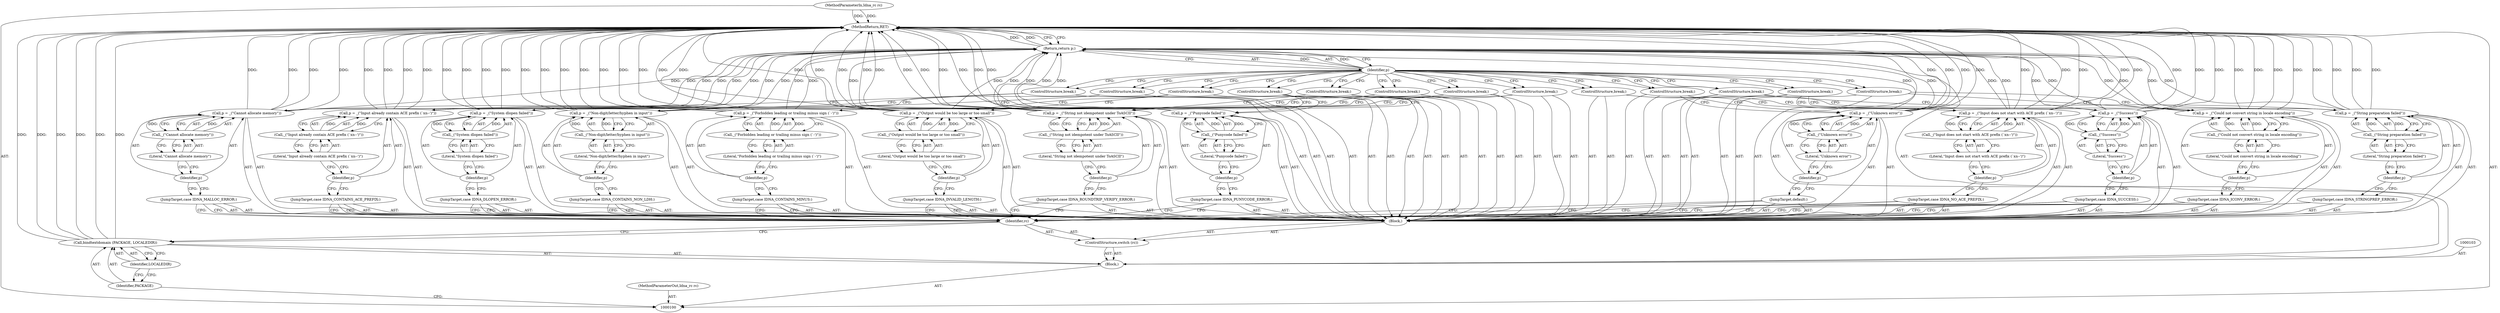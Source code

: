 digraph "0_savannah_2e97c2796581c27213962c77f5a8571a598f9a2e" {
"1000190" [label="(MethodReturn,RET)"];
"1000101" [label="(MethodParameterIn,Idna_rc rc)"];
"1000212" [label="(MethodParameterOut,Idna_rc rc)"];
"1000113" [label="(Call,_(\"Success\"))"];
"1000114" [label="(Literal,\"Success\")"];
"1000111" [label="(Call,p = _(\"Success\"))"];
"1000112" [label="(Identifier,p)"];
"1000115" [label="(ControlStructure,break;)"];
"1000116" [label="(JumpTarget,case IDNA_STRINGPREP_ERROR:)"];
"1000119" [label="(Call,_(\"String preparation failed\"))"];
"1000120" [label="(Literal,\"String preparation failed\")"];
"1000117" [label="(Call,p = _(\"String preparation failed\"))"];
"1000118" [label="(Identifier,p)"];
"1000121" [label="(ControlStructure,break;)"];
"1000122" [label="(JumpTarget,case IDNA_PUNYCODE_ERROR:)"];
"1000125" [label="(Call,_(\"Punycode failed\"))"];
"1000126" [label="(Literal,\"Punycode failed\")"];
"1000123" [label="(Call,p = _(\"Punycode failed\"))"];
"1000124" [label="(Identifier,p)"];
"1000127" [label="(ControlStructure,break;)"];
"1000102" [label="(Block,)"];
"1000128" [label="(JumpTarget,case IDNA_CONTAINS_NON_LDH:)"];
"1000131" [label="(Call,_(\"Non-digit/letter/hyphen in input\"))"];
"1000132" [label="(Literal,\"Non-digit/letter/hyphen in input\")"];
"1000129" [label="(Call,p = _(\"Non-digit/letter/hyphen in input\"))"];
"1000130" [label="(Identifier,p)"];
"1000133" [label="(ControlStructure,break;)"];
"1000134" [label="(JumpTarget,case IDNA_CONTAINS_MINUS:)"];
"1000137" [label="(Call,_(\"Forbidden leading or trailing minus sign (`-')\"))"];
"1000138" [label="(Literal,\"Forbidden leading or trailing minus sign (`-')\")"];
"1000135" [label="(Call,p = _(\"Forbidden leading or trailing minus sign (`-')\"))"];
"1000136" [label="(Identifier,p)"];
"1000139" [label="(ControlStructure,break;)"];
"1000140" [label="(JumpTarget,case IDNA_INVALID_LENGTH:)"];
"1000143" [label="(Call,_(\"Output would be too large or too small\"))"];
"1000144" [label="(Literal,\"Output would be too large or too small\")"];
"1000141" [label="(Call,p = _(\"Output would be too large or too small\"))"];
"1000142" [label="(Identifier,p)"];
"1000145" [label="(ControlStructure,break;)"];
"1000146" [label="(JumpTarget,case IDNA_NO_ACE_PREFIX:)"];
"1000149" [label="(Call,_(\"Input does not start with ACE prefix (`xn--')\"))"];
"1000150" [label="(Literal,\"Input does not start with ACE prefix (`xn--')\")"];
"1000147" [label="(Call,p = _(\"Input does not start with ACE prefix (`xn--')\"))"];
"1000148" [label="(Identifier,p)"];
"1000151" [label="(ControlStructure,break;)"];
"1000152" [label="(JumpTarget,case IDNA_ROUNDTRIP_VERIFY_ERROR:)"];
"1000155" [label="(Call,_(\"String not idempotent under ToASCII\"))"];
"1000156" [label="(Literal,\"String not idempotent under ToASCII\")"];
"1000153" [label="(Call,p = _(\"String not idempotent under ToASCII\"))"];
"1000154" [label="(Identifier,p)"];
"1000157" [label="(ControlStructure,break;)"];
"1000158" [label="(JumpTarget,case IDNA_CONTAINS_ACE_PREFIX:)"];
"1000161" [label="(Call,_(\"Input already contain ACE prefix (`xn--')\"))"];
"1000162" [label="(Literal,\"Input already contain ACE prefix (`xn--')\")"];
"1000159" [label="(Call,p = _(\"Input already contain ACE prefix (`xn--')\"))"];
"1000160" [label="(Identifier,p)"];
"1000163" [label="(ControlStructure,break;)"];
"1000164" [label="(JumpTarget,case IDNA_ICONV_ERROR:)"];
"1000167" [label="(Call,_(\"Could not convert string in locale encoding\"))"];
"1000168" [label="(Literal,\"Could not convert string in locale encoding\")"];
"1000165" [label="(Call,p = _(\"Could not convert string in locale encoding\"))"];
"1000166" [label="(Identifier,p)"];
"1000169" [label="(ControlStructure,break;)"];
"1000170" [label="(JumpTarget,case IDNA_MALLOC_ERROR:)"];
"1000105" [label="(Identifier,PACKAGE)"];
"1000104" [label="(Call,bindtextdomain (PACKAGE, LOCALEDIR))"];
"1000106" [label="(Identifier,LOCALEDIR)"];
"1000173" [label="(Call,_(\"Cannot allocate memory\"))"];
"1000174" [label="(Literal,\"Cannot allocate memory\")"];
"1000171" [label="(Call,p = _(\"Cannot allocate memory\"))"];
"1000172" [label="(Identifier,p)"];
"1000175" [label="(ControlStructure,break;)"];
"1000176" [label="(JumpTarget,case IDNA_DLOPEN_ERROR:)"];
"1000179" [label="(Call,_(\"System dlopen failed\"))"];
"1000180" [label="(Literal,\"System dlopen failed\")"];
"1000177" [label="(Call,p = _(\"System dlopen failed\"))"];
"1000178" [label="(Identifier,p)"];
"1000181" [label="(ControlStructure,break;)"];
"1000182" [label="(JumpTarget,default:)"];
"1000185" [label="(Call,_(\"Unknown error\"))"];
"1000186" [label="(Literal,\"Unknown error\")"];
"1000183" [label="(Call,p = _(\"Unknown error\"))"];
"1000184" [label="(Identifier,p)"];
"1000187" [label="(ControlStructure,break;)"];
"1000188" [label="(Return,return p;)"];
"1000189" [label="(Identifier,p)"];
"1000108" [label="(Identifier,rc)"];
"1000107" [label="(ControlStructure,switch (rc))"];
"1000109" [label="(Block,)"];
"1000110" [label="(JumpTarget,case IDNA_SUCCESS:)"];
"1000190" -> "1000100"  [label="AST: "];
"1000190" -> "1000188"  [label="CFG: "];
"1000188" -> "1000190"  [label="DDG: "];
"1000129" -> "1000190"  [label="DDG: "];
"1000129" -> "1000190"  [label="DDG: "];
"1000123" -> "1000190"  [label="DDG: "];
"1000123" -> "1000190"  [label="DDG: "];
"1000183" -> "1000190"  [label="DDG: "];
"1000183" -> "1000190"  [label="DDG: "];
"1000104" -> "1000190"  [label="DDG: "];
"1000104" -> "1000190"  [label="DDG: "];
"1000104" -> "1000190"  [label="DDG: "];
"1000159" -> "1000190"  [label="DDG: "];
"1000159" -> "1000190"  [label="DDG: "];
"1000117" -> "1000190"  [label="DDG: "];
"1000117" -> "1000190"  [label="DDG: "];
"1000111" -> "1000190"  [label="DDG: "];
"1000111" -> "1000190"  [label="DDG: "];
"1000153" -> "1000190"  [label="DDG: "];
"1000153" -> "1000190"  [label="DDG: "];
"1000177" -> "1000190"  [label="DDG: "];
"1000177" -> "1000190"  [label="DDG: "];
"1000171" -> "1000190"  [label="DDG: "];
"1000171" -> "1000190"  [label="DDG: "];
"1000141" -> "1000190"  [label="DDG: "];
"1000141" -> "1000190"  [label="DDG: "];
"1000165" -> "1000190"  [label="DDG: "];
"1000165" -> "1000190"  [label="DDG: "];
"1000147" -> "1000190"  [label="DDG: "];
"1000147" -> "1000190"  [label="DDG: "];
"1000101" -> "1000190"  [label="DDG: "];
"1000135" -> "1000190"  [label="DDG: "];
"1000135" -> "1000190"  [label="DDG: "];
"1000101" -> "1000100"  [label="AST: "];
"1000101" -> "1000190"  [label="DDG: "];
"1000212" -> "1000100"  [label="AST: "];
"1000113" -> "1000111"  [label="AST: "];
"1000113" -> "1000114"  [label="CFG: "];
"1000114" -> "1000113"  [label="AST: "];
"1000111" -> "1000113"  [label="CFG: "];
"1000113" -> "1000111"  [label="DDG: "];
"1000114" -> "1000113"  [label="AST: "];
"1000114" -> "1000112"  [label="CFG: "];
"1000113" -> "1000114"  [label="CFG: "];
"1000111" -> "1000109"  [label="AST: "];
"1000111" -> "1000113"  [label="CFG: "];
"1000112" -> "1000111"  [label="AST: "];
"1000113" -> "1000111"  [label="AST: "];
"1000115" -> "1000111"  [label="CFG: "];
"1000111" -> "1000190"  [label="DDG: "];
"1000111" -> "1000190"  [label="DDG: "];
"1000113" -> "1000111"  [label="DDG: "];
"1000111" -> "1000188"  [label="DDG: "];
"1000112" -> "1000111"  [label="AST: "];
"1000112" -> "1000110"  [label="CFG: "];
"1000114" -> "1000112"  [label="CFG: "];
"1000115" -> "1000109"  [label="AST: "];
"1000115" -> "1000111"  [label="CFG: "];
"1000189" -> "1000115"  [label="CFG: "];
"1000116" -> "1000109"  [label="AST: "];
"1000116" -> "1000108"  [label="CFG: "];
"1000118" -> "1000116"  [label="CFG: "];
"1000119" -> "1000117"  [label="AST: "];
"1000119" -> "1000120"  [label="CFG: "];
"1000120" -> "1000119"  [label="AST: "];
"1000117" -> "1000119"  [label="CFG: "];
"1000119" -> "1000117"  [label="DDG: "];
"1000120" -> "1000119"  [label="AST: "];
"1000120" -> "1000118"  [label="CFG: "];
"1000119" -> "1000120"  [label="CFG: "];
"1000117" -> "1000109"  [label="AST: "];
"1000117" -> "1000119"  [label="CFG: "];
"1000118" -> "1000117"  [label="AST: "];
"1000119" -> "1000117"  [label="AST: "];
"1000121" -> "1000117"  [label="CFG: "];
"1000117" -> "1000190"  [label="DDG: "];
"1000117" -> "1000190"  [label="DDG: "];
"1000119" -> "1000117"  [label="DDG: "];
"1000117" -> "1000188"  [label="DDG: "];
"1000118" -> "1000117"  [label="AST: "];
"1000118" -> "1000116"  [label="CFG: "];
"1000120" -> "1000118"  [label="CFG: "];
"1000121" -> "1000109"  [label="AST: "];
"1000121" -> "1000117"  [label="CFG: "];
"1000189" -> "1000121"  [label="CFG: "];
"1000122" -> "1000109"  [label="AST: "];
"1000122" -> "1000108"  [label="CFG: "];
"1000124" -> "1000122"  [label="CFG: "];
"1000125" -> "1000123"  [label="AST: "];
"1000125" -> "1000126"  [label="CFG: "];
"1000126" -> "1000125"  [label="AST: "];
"1000123" -> "1000125"  [label="CFG: "];
"1000125" -> "1000123"  [label="DDG: "];
"1000126" -> "1000125"  [label="AST: "];
"1000126" -> "1000124"  [label="CFG: "];
"1000125" -> "1000126"  [label="CFG: "];
"1000123" -> "1000109"  [label="AST: "];
"1000123" -> "1000125"  [label="CFG: "];
"1000124" -> "1000123"  [label="AST: "];
"1000125" -> "1000123"  [label="AST: "];
"1000127" -> "1000123"  [label="CFG: "];
"1000123" -> "1000190"  [label="DDG: "];
"1000123" -> "1000190"  [label="DDG: "];
"1000125" -> "1000123"  [label="DDG: "];
"1000123" -> "1000188"  [label="DDG: "];
"1000124" -> "1000123"  [label="AST: "];
"1000124" -> "1000122"  [label="CFG: "];
"1000126" -> "1000124"  [label="CFG: "];
"1000127" -> "1000109"  [label="AST: "];
"1000127" -> "1000123"  [label="CFG: "];
"1000189" -> "1000127"  [label="CFG: "];
"1000102" -> "1000100"  [label="AST: "];
"1000103" -> "1000102"  [label="AST: "];
"1000104" -> "1000102"  [label="AST: "];
"1000107" -> "1000102"  [label="AST: "];
"1000188" -> "1000102"  [label="AST: "];
"1000128" -> "1000109"  [label="AST: "];
"1000128" -> "1000108"  [label="CFG: "];
"1000130" -> "1000128"  [label="CFG: "];
"1000131" -> "1000129"  [label="AST: "];
"1000131" -> "1000132"  [label="CFG: "];
"1000132" -> "1000131"  [label="AST: "];
"1000129" -> "1000131"  [label="CFG: "];
"1000131" -> "1000129"  [label="DDG: "];
"1000132" -> "1000131"  [label="AST: "];
"1000132" -> "1000130"  [label="CFG: "];
"1000131" -> "1000132"  [label="CFG: "];
"1000129" -> "1000109"  [label="AST: "];
"1000129" -> "1000131"  [label="CFG: "];
"1000130" -> "1000129"  [label="AST: "];
"1000131" -> "1000129"  [label="AST: "];
"1000133" -> "1000129"  [label="CFG: "];
"1000129" -> "1000190"  [label="DDG: "];
"1000129" -> "1000190"  [label="DDG: "];
"1000131" -> "1000129"  [label="DDG: "];
"1000129" -> "1000188"  [label="DDG: "];
"1000130" -> "1000129"  [label="AST: "];
"1000130" -> "1000128"  [label="CFG: "];
"1000132" -> "1000130"  [label="CFG: "];
"1000133" -> "1000109"  [label="AST: "];
"1000133" -> "1000129"  [label="CFG: "];
"1000189" -> "1000133"  [label="CFG: "];
"1000134" -> "1000109"  [label="AST: "];
"1000134" -> "1000108"  [label="CFG: "];
"1000136" -> "1000134"  [label="CFG: "];
"1000137" -> "1000135"  [label="AST: "];
"1000137" -> "1000138"  [label="CFG: "];
"1000138" -> "1000137"  [label="AST: "];
"1000135" -> "1000137"  [label="CFG: "];
"1000137" -> "1000135"  [label="DDG: "];
"1000138" -> "1000137"  [label="AST: "];
"1000138" -> "1000136"  [label="CFG: "];
"1000137" -> "1000138"  [label="CFG: "];
"1000135" -> "1000109"  [label="AST: "];
"1000135" -> "1000137"  [label="CFG: "];
"1000136" -> "1000135"  [label="AST: "];
"1000137" -> "1000135"  [label="AST: "];
"1000139" -> "1000135"  [label="CFG: "];
"1000135" -> "1000190"  [label="DDG: "];
"1000135" -> "1000190"  [label="DDG: "];
"1000137" -> "1000135"  [label="DDG: "];
"1000135" -> "1000188"  [label="DDG: "];
"1000136" -> "1000135"  [label="AST: "];
"1000136" -> "1000134"  [label="CFG: "];
"1000138" -> "1000136"  [label="CFG: "];
"1000139" -> "1000109"  [label="AST: "];
"1000139" -> "1000135"  [label="CFG: "];
"1000189" -> "1000139"  [label="CFG: "];
"1000140" -> "1000109"  [label="AST: "];
"1000140" -> "1000108"  [label="CFG: "];
"1000142" -> "1000140"  [label="CFG: "];
"1000143" -> "1000141"  [label="AST: "];
"1000143" -> "1000144"  [label="CFG: "];
"1000144" -> "1000143"  [label="AST: "];
"1000141" -> "1000143"  [label="CFG: "];
"1000143" -> "1000141"  [label="DDG: "];
"1000144" -> "1000143"  [label="AST: "];
"1000144" -> "1000142"  [label="CFG: "];
"1000143" -> "1000144"  [label="CFG: "];
"1000141" -> "1000109"  [label="AST: "];
"1000141" -> "1000143"  [label="CFG: "];
"1000142" -> "1000141"  [label="AST: "];
"1000143" -> "1000141"  [label="AST: "];
"1000145" -> "1000141"  [label="CFG: "];
"1000141" -> "1000190"  [label="DDG: "];
"1000141" -> "1000190"  [label="DDG: "];
"1000143" -> "1000141"  [label="DDG: "];
"1000141" -> "1000188"  [label="DDG: "];
"1000142" -> "1000141"  [label="AST: "];
"1000142" -> "1000140"  [label="CFG: "];
"1000144" -> "1000142"  [label="CFG: "];
"1000145" -> "1000109"  [label="AST: "];
"1000145" -> "1000141"  [label="CFG: "];
"1000189" -> "1000145"  [label="CFG: "];
"1000146" -> "1000109"  [label="AST: "];
"1000146" -> "1000108"  [label="CFG: "];
"1000148" -> "1000146"  [label="CFG: "];
"1000149" -> "1000147"  [label="AST: "];
"1000149" -> "1000150"  [label="CFG: "];
"1000150" -> "1000149"  [label="AST: "];
"1000147" -> "1000149"  [label="CFG: "];
"1000149" -> "1000147"  [label="DDG: "];
"1000150" -> "1000149"  [label="AST: "];
"1000150" -> "1000148"  [label="CFG: "];
"1000149" -> "1000150"  [label="CFG: "];
"1000147" -> "1000109"  [label="AST: "];
"1000147" -> "1000149"  [label="CFG: "];
"1000148" -> "1000147"  [label="AST: "];
"1000149" -> "1000147"  [label="AST: "];
"1000151" -> "1000147"  [label="CFG: "];
"1000147" -> "1000190"  [label="DDG: "];
"1000147" -> "1000190"  [label="DDG: "];
"1000149" -> "1000147"  [label="DDG: "];
"1000147" -> "1000188"  [label="DDG: "];
"1000148" -> "1000147"  [label="AST: "];
"1000148" -> "1000146"  [label="CFG: "];
"1000150" -> "1000148"  [label="CFG: "];
"1000151" -> "1000109"  [label="AST: "];
"1000151" -> "1000147"  [label="CFG: "];
"1000189" -> "1000151"  [label="CFG: "];
"1000152" -> "1000109"  [label="AST: "];
"1000152" -> "1000108"  [label="CFG: "];
"1000154" -> "1000152"  [label="CFG: "];
"1000155" -> "1000153"  [label="AST: "];
"1000155" -> "1000156"  [label="CFG: "];
"1000156" -> "1000155"  [label="AST: "];
"1000153" -> "1000155"  [label="CFG: "];
"1000155" -> "1000153"  [label="DDG: "];
"1000156" -> "1000155"  [label="AST: "];
"1000156" -> "1000154"  [label="CFG: "];
"1000155" -> "1000156"  [label="CFG: "];
"1000153" -> "1000109"  [label="AST: "];
"1000153" -> "1000155"  [label="CFG: "];
"1000154" -> "1000153"  [label="AST: "];
"1000155" -> "1000153"  [label="AST: "];
"1000157" -> "1000153"  [label="CFG: "];
"1000153" -> "1000190"  [label="DDG: "];
"1000153" -> "1000190"  [label="DDG: "];
"1000155" -> "1000153"  [label="DDG: "];
"1000153" -> "1000188"  [label="DDG: "];
"1000154" -> "1000153"  [label="AST: "];
"1000154" -> "1000152"  [label="CFG: "];
"1000156" -> "1000154"  [label="CFG: "];
"1000157" -> "1000109"  [label="AST: "];
"1000157" -> "1000153"  [label="CFG: "];
"1000189" -> "1000157"  [label="CFG: "];
"1000158" -> "1000109"  [label="AST: "];
"1000158" -> "1000108"  [label="CFG: "];
"1000160" -> "1000158"  [label="CFG: "];
"1000161" -> "1000159"  [label="AST: "];
"1000161" -> "1000162"  [label="CFG: "];
"1000162" -> "1000161"  [label="AST: "];
"1000159" -> "1000161"  [label="CFG: "];
"1000161" -> "1000159"  [label="DDG: "];
"1000162" -> "1000161"  [label="AST: "];
"1000162" -> "1000160"  [label="CFG: "];
"1000161" -> "1000162"  [label="CFG: "];
"1000159" -> "1000109"  [label="AST: "];
"1000159" -> "1000161"  [label="CFG: "];
"1000160" -> "1000159"  [label="AST: "];
"1000161" -> "1000159"  [label="AST: "];
"1000163" -> "1000159"  [label="CFG: "];
"1000159" -> "1000190"  [label="DDG: "];
"1000159" -> "1000190"  [label="DDG: "];
"1000161" -> "1000159"  [label="DDG: "];
"1000159" -> "1000188"  [label="DDG: "];
"1000160" -> "1000159"  [label="AST: "];
"1000160" -> "1000158"  [label="CFG: "];
"1000162" -> "1000160"  [label="CFG: "];
"1000163" -> "1000109"  [label="AST: "];
"1000163" -> "1000159"  [label="CFG: "];
"1000189" -> "1000163"  [label="CFG: "];
"1000164" -> "1000109"  [label="AST: "];
"1000164" -> "1000108"  [label="CFG: "];
"1000166" -> "1000164"  [label="CFG: "];
"1000167" -> "1000165"  [label="AST: "];
"1000167" -> "1000168"  [label="CFG: "];
"1000168" -> "1000167"  [label="AST: "];
"1000165" -> "1000167"  [label="CFG: "];
"1000167" -> "1000165"  [label="DDG: "];
"1000168" -> "1000167"  [label="AST: "];
"1000168" -> "1000166"  [label="CFG: "];
"1000167" -> "1000168"  [label="CFG: "];
"1000165" -> "1000109"  [label="AST: "];
"1000165" -> "1000167"  [label="CFG: "];
"1000166" -> "1000165"  [label="AST: "];
"1000167" -> "1000165"  [label="AST: "];
"1000169" -> "1000165"  [label="CFG: "];
"1000165" -> "1000190"  [label="DDG: "];
"1000165" -> "1000190"  [label="DDG: "];
"1000167" -> "1000165"  [label="DDG: "];
"1000165" -> "1000188"  [label="DDG: "];
"1000166" -> "1000165"  [label="AST: "];
"1000166" -> "1000164"  [label="CFG: "];
"1000168" -> "1000166"  [label="CFG: "];
"1000169" -> "1000109"  [label="AST: "];
"1000169" -> "1000165"  [label="CFG: "];
"1000189" -> "1000169"  [label="CFG: "];
"1000170" -> "1000109"  [label="AST: "];
"1000170" -> "1000108"  [label="CFG: "];
"1000172" -> "1000170"  [label="CFG: "];
"1000105" -> "1000104"  [label="AST: "];
"1000105" -> "1000100"  [label="CFG: "];
"1000106" -> "1000105"  [label="CFG: "];
"1000104" -> "1000102"  [label="AST: "];
"1000104" -> "1000106"  [label="CFG: "];
"1000105" -> "1000104"  [label="AST: "];
"1000106" -> "1000104"  [label="AST: "];
"1000108" -> "1000104"  [label="CFG: "];
"1000104" -> "1000190"  [label="DDG: "];
"1000104" -> "1000190"  [label="DDG: "];
"1000104" -> "1000190"  [label="DDG: "];
"1000106" -> "1000104"  [label="AST: "];
"1000106" -> "1000105"  [label="CFG: "];
"1000104" -> "1000106"  [label="CFG: "];
"1000173" -> "1000171"  [label="AST: "];
"1000173" -> "1000174"  [label="CFG: "];
"1000174" -> "1000173"  [label="AST: "];
"1000171" -> "1000173"  [label="CFG: "];
"1000173" -> "1000171"  [label="DDG: "];
"1000174" -> "1000173"  [label="AST: "];
"1000174" -> "1000172"  [label="CFG: "];
"1000173" -> "1000174"  [label="CFG: "];
"1000171" -> "1000109"  [label="AST: "];
"1000171" -> "1000173"  [label="CFG: "];
"1000172" -> "1000171"  [label="AST: "];
"1000173" -> "1000171"  [label="AST: "];
"1000175" -> "1000171"  [label="CFG: "];
"1000171" -> "1000190"  [label="DDG: "];
"1000171" -> "1000190"  [label="DDG: "];
"1000173" -> "1000171"  [label="DDG: "];
"1000171" -> "1000188"  [label="DDG: "];
"1000172" -> "1000171"  [label="AST: "];
"1000172" -> "1000170"  [label="CFG: "];
"1000174" -> "1000172"  [label="CFG: "];
"1000175" -> "1000109"  [label="AST: "];
"1000175" -> "1000171"  [label="CFG: "];
"1000189" -> "1000175"  [label="CFG: "];
"1000176" -> "1000109"  [label="AST: "];
"1000176" -> "1000108"  [label="CFG: "];
"1000178" -> "1000176"  [label="CFG: "];
"1000179" -> "1000177"  [label="AST: "];
"1000179" -> "1000180"  [label="CFG: "];
"1000180" -> "1000179"  [label="AST: "];
"1000177" -> "1000179"  [label="CFG: "];
"1000179" -> "1000177"  [label="DDG: "];
"1000180" -> "1000179"  [label="AST: "];
"1000180" -> "1000178"  [label="CFG: "];
"1000179" -> "1000180"  [label="CFG: "];
"1000177" -> "1000109"  [label="AST: "];
"1000177" -> "1000179"  [label="CFG: "];
"1000178" -> "1000177"  [label="AST: "];
"1000179" -> "1000177"  [label="AST: "];
"1000181" -> "1000177"  [label="CFG: "];
"1000177" -> "1000190"  [label="DDG: "];
"1000177" -> "1000190"  [label="DDG: "];
"1000179" -> "1000177"  [label="DDG: "];
"1000177" -> "1000188"  [label="DDG: "];
"1000178" -> "1000177"  [label="AST: "];
"1000178" -> "1000176"  [label="CFG: "];
"1000180" -> "1000178"  [label="CFG: "];
"1000181" -> "1000109"  [label="AST: "];
"1000181" -> "1000177"  [label="CFG: "];
"1000189" -> "1000181"  [label="CFG: "];
"1000182" -> "1000109"  [label="AST: "];
"1000182" -> "1000108"  [label="CFG: "];
"1000184" -> "1000182"  [label="CFG: "];
"1000185" -> "1000183"  [label="AST: "];
"1000185" -> "1000186"  [label="CFG: "];
"1000186" -> "1000185"  [label="AST: "];
"1000183" -> "1000185"  [label="CFG: "];
"1000185" -> "1000183"  [label="DDG: "];
"1000186" -> "1000185"  [label="AST: "];
"1000186" -> "1000184"  [label="CFG: "];
"1000185" -> "1000186"  [label="CFG: "];
"1000183" -> "1000109"  [label="AST: "];
"1000183" -> "1000185"  [label="CFG: "];
"1000184" -> "1000183"  [label="AST: "];
"1000185" -> "1000183"  [label="AST: "];
"1000187" -> "1000183"  [label="CFG: "];
"1000183" -> "1000190"  [label="DDG: "];
"1000183" -> "1000190"  [label="DDG: "];
"1000185" -> "1000183"  [label="DDG: "];
"1000183" -> "1000188"  [label="DDG: "];
"1000184" -> "1000183"  [label="AST: "];
"1000184" -> "1000182"  [label="CFG: "];
"1000186" -> "1000184"  [label="CFG: "];
"1000187" -> "1000109"  [label="AST: "];
"1000187" -> "1000183"  [label="CFG: "];
"1000189" -> "1000187"  [label="CFG: "];
"1000188" -> "1000102"  [label="AST: "];
"1000188" -> "1000189"  [label="CFG: "];
"1000189" -> "1000188"  [label="AST: "];
"1000190" -> "1000188"  [label="CFG: "];
"1000188" -> "1000190"  [label="DDG: "];
"1000189" -> "1000188"  [label="DDG: "];
"1000177" -> "1000188"  [label="DDG: "];
"1000129" -> "1000188"  [label="DDG: "];
"1000159" -> "1000188"  [label="DDG: "];
"1000147" -> "1000188"  [label="DDG: "];
"1000117" -> "1000188"  [label="DDG: "];
"1000111" -> "1000188"  [label="DDG: "];
"1000153" -> "1000188"  [label="DDG: "];
"1000135" -> "1000188"  [label="DDG: "];
"1000123" -> "1000188"  [label="DDG: "];
"1000171" -> "1000188"  [label="DDG: "];
"1000141" -> "1000188"  [label="DDG: "];
"1000165" -> "1000188"  [label="DDG: "];
"1000183" -> "1000188"  [label="DDG: "];
"1000189" -> "1000188"  [label="AST: "];
"1000189" -> "1000115"  [label="CFG: "];
"1000189" -> "1000121"  [label="CFG: "];
"1000189" -> "1000127"  [label="CFG: "];
"1000189" -> "1000133"  [label="CFG: "];
"1000189" -> "1000139"  [label="CFG: "];
"1000189" -> "1000145"  [label="CFG: "];
"1000189" -> "1000151"  [label="CFG: "];
"1000189" -> "1000157"  [label="CFG: "];
"1000189" -> "1000163"  [label="CFG: "];
"1000189" -> "1000169"  [label="CFG: "];
"1000189" -> "1000175"  [label="CFG: "];
"1000189" -> "1000181"  [label="CFG: "];
"1000189" -> "1000187"  [label="CFG: "];
"1000188" -> "1000189"  [label="CFG: "];
"1000189" -> "1000188"  [label="DDG: "];
"1000108" -> "1000107"  [label="AST: "];
"1000108" -> "1000104"  [label="CFG: "];
"1000110" -> "1000108"  [label="CFG: "];
"1000116" -> "1000108"  [label="CFG: "];
"1000122" -> "1000108"  [label="CFG: "];
"1000128" -> "1000108"  [label="CFG: "];
"1000134" -> "1000108"  [label="CFG: "];
"1000140" -> "1000108"  [label="CFG: "];
"1000146" -> "1000108"  [label="CFG: "];
"1000152" -> "1000108"  [label="CFG: "];
"1000158" -> "1000108"  [label="CFG: "];
"1000164" -> "1000108"  [label="CFG: "];
"1000170" -> "1000108"  [label="CFG: "];
"1000176" -> "1000108"  [label="CFG: "];
"1000182" -> "1000108"  [label="CFG: "];
"1000107" -> "1000102"  [label="AST: "];
"1000108" -> "1000107"  [label="AST: "];
"1000109" -> "1000107"  [label="AST: "];
"1000109" -> "1000107"  [label="AST: "];
"1000110" -> "1000109"  [label="AST: "];
"1000111" -> "1000109"  [label="AST: "];
"1000115" -> "1000109"  [label="AST: "];
"1000116" -> "1000109"  [label="AST: "];
"1000117" -> "1000109"  [label="AST: "];
"1000121" -> "1000109"  [label="AST: "];
"1000122" -> "1000109"  [label="AST: "];
"1000123" -> "1000109"  [label="AST: "];
"1000127" -> "1000109"  [label="AST: "];
"1000128" -> "1000109"  [label="AST: "];
"1000129" -> "1000109"  [label="AST: "];
"1000133" -> "1000109"  [label="AST: "];
"1000134" -> "1000109"  [label="AST: "];
"1000135" -> "1000109"  [label="AST: "];
"1000139" -> "1000109"  [label="AST: "];
"1000140" -> "1000109"  [label="AST: "];
"1000141" -> "1000109"  [label="AST: "];
"1000145" -> "1000109"  [label="AST: "];
"1000146" -> "1000109"  [label="AST: "];
"1000147" -> "1000109"  [label="AST: "];
"1000151" -> "1000109"  [label="AST: "];
"1000152" -> "1000109"  [label="AST: "];
"1000153" -> "1000109"  [label="AST: "];
"1000157" -> "1000109"  [label="AST: "];
"1000158" -> "1000109"  [label="AST: "];
"1000159" -> "1000109"  [label="AST: "];
"1000163" -> "1000109"  [label="AST: "];
"1000164" -> "1000109"  [label="AST: "];
"1000165" -> "1000109"  [label="AST: "];
"1000169" -> "1000109"  [label="AST: "];
"1000170" -> "1000109"  [label="AST: "];
"1000171" -> "1000109"  [label="AST: "];
"1000175" -> "1000109"  [label="AST: "];
"1000176" -> "1000109"  [label="AST: "];
"1000177" -> "1000109"  [label="AST: "];
"1000181" -> "1000109"  [label="AST: "];
"1000182" -> "1000109"  [label="AST: "];
"1000183" -> "1000109"  [label="AST: "];
"1000187" -> "1000109"  [label="AST: "];
"1000110" -> "1000109"  [label="AST: "];
"1000110" -> "1000108"  [label="CFG: "];
"1000112" -> "1000110"  [label="CFG: "];
}

